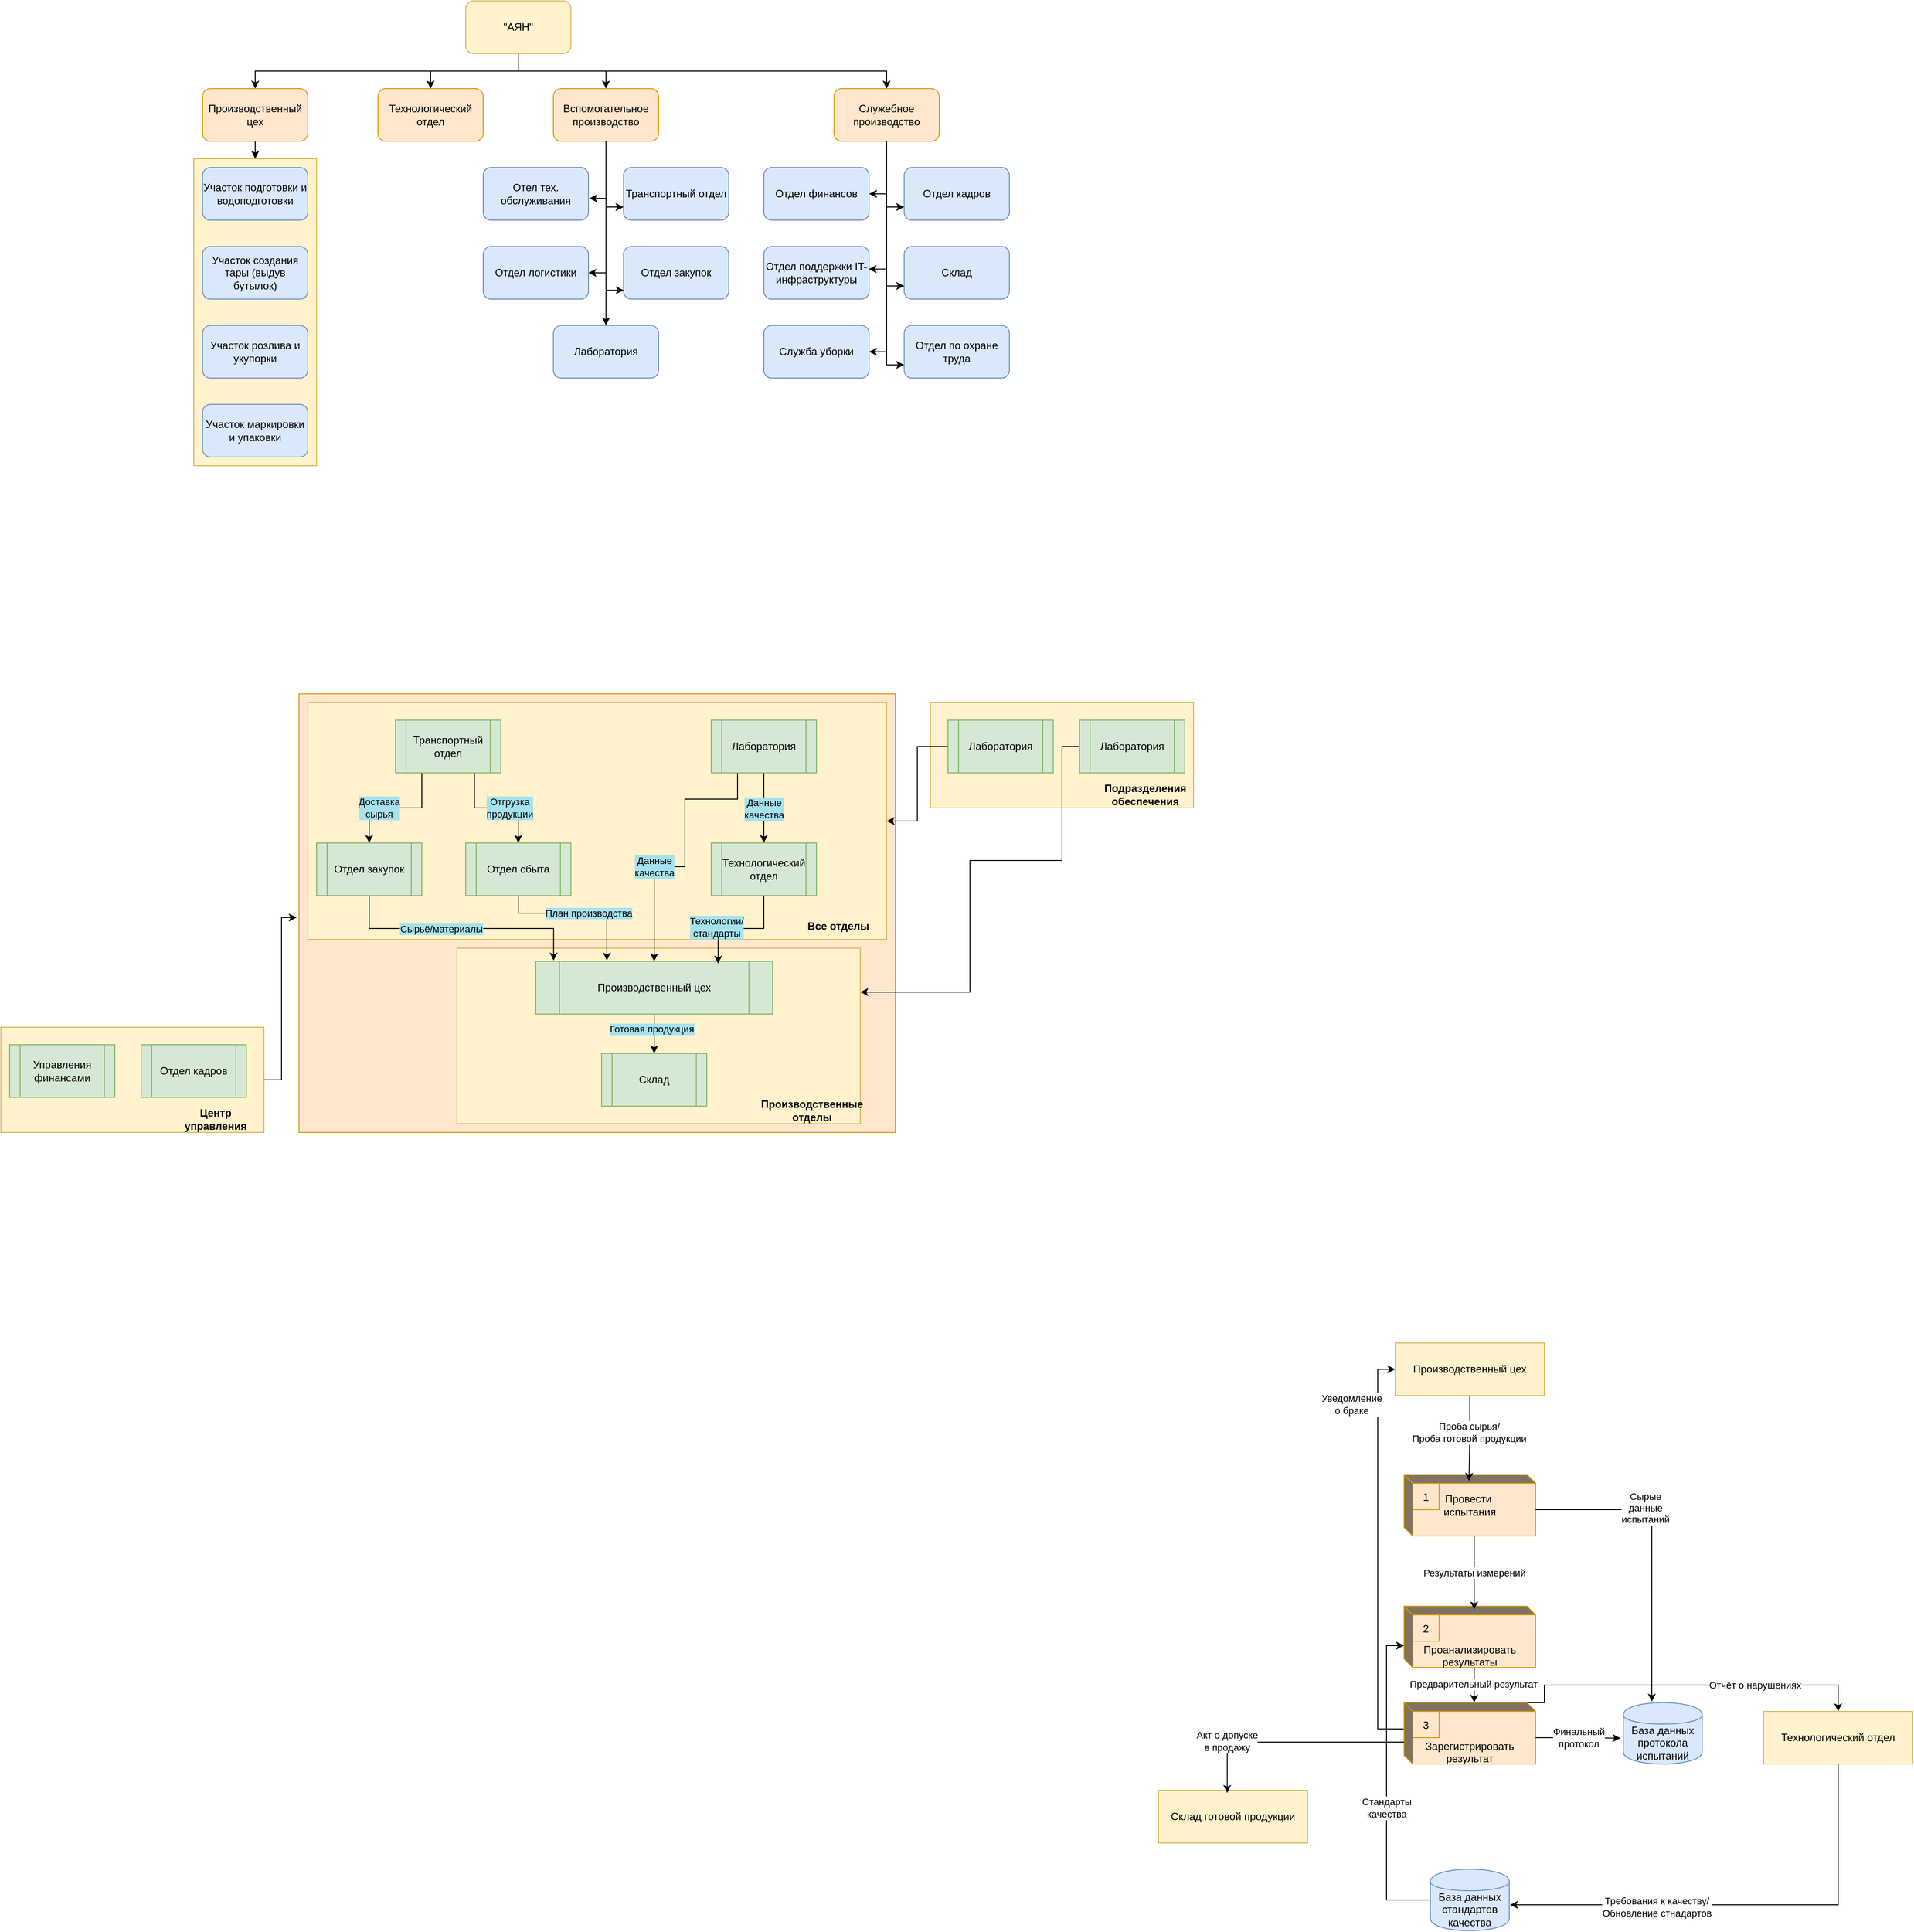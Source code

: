 <mxfile version="28.2.0">
  <diagram id="C5RBs43oDa-KdzZeNtuy" name="Page-1">
    <mxGraphModel dx="2205" dy="1965" grid="1" gridSize="10" guides="1" tooltips="1" connect="1" arrows="1" fold="1" page="1" pageScale="1" pageWidth="827" pageHeight="1169" math="0" shadow="0">
      <root>
        <mxCell id="WIyWlLk6GJQsqaUBKTNV-0" />
        <mxCell id="WIyWlLk6GJQsqaUBKTNV-1" parent="WIyWlLk6GJQsqaUBKTNV-0" />
        <mxCell id="Kz0ILVLRbBPBbnpEan82-95" value="" style="rounded=0;whiteSpace=wrap;html=1;fillColor=#fff2cc;strokeColor=#d6b656;" parent="WIyWlLk6GJQsqaUBKTNV-1" vertex="1">
          <mxGeometry x="-170" y="-390" width="140" height="350" as="geometry" />
        </mxCell>
        <mxCell id="Kz0ILVLRbBPBbnpEan82-2" value="" style="rounded=0;whiteSpace=wrap;html=1;fillColor=#ffe6cc;strokeColor=#d79b00;" parent="WIyWlLk6GJQsqaUBKTNV-1" vertex="1">
          <mxGeometry x="-50" y="220" width="680" height="500" as="geometry" />
        </mxCell>
        <mxCell id="Kz0ILVLRbBPBbnpEan82-27" value="" style="rounded=0;whiteSpace=wrap;html=1;fillColor=#fff2cc;strokeColor=#d6b656;" parent="WIyWlLk6GJQsqaUBKTNV-1" vertex="1">
          <mxGeometry x="130" y="510" width="460" height="200" as="geometry" />
        </mxCell>
        <mxCell id="Kz0ILVLRbBPBbnpEan82-26" value="" style="rounded=0;whiteSpace=wrap;html=1;fillColor=#fff2cc;strokeColor=#d6b656;" parent="WIyWlLk6GJQsqaUBKTNV-1" vertex="1">
          <mxGeometry x="-40" y="230" width="660" height="270" as="geometry" />
        </mxCell>
        <mxCell id="Kz0ILVLRbBPBbnpEan82-9" style="edgeStyle=orthogonalEdgeStyle;rounded=0;orthogonalLoop=1;jettySize=auto;html=1;exitX=0.25;exitY=1;exitDx=0;exitDy=0;" parent="WIyWlLk6GJQsqaUBKTNV-1" source="Kz0ILVLRbBPBbnpEan82-3" target="Kz0ILVLRbBPBbnpEan82-5" edge="1">
          <mxGeometry relative="1" as="geometry" />
        </mxCell>
        <mxCell id="Kz0ILVLRbBPBbnpEan82-11" value="Доставка&lt;div&gt;сырья&lt;/div&gt;" style="edgeLabel;html=1;align=center;verticalAlign=middle;resizable=0;points=[];labelBackgroundColor=light-dark(#a5e2ee, #ededed);" parent="Kz0ILVLRbBPBbnpEan82-9" vertex="1" connectable="0">
          <mxGeometry x="0.096" relative="1" as="geometry">
            <mxPoint x="-13" as="offset" />
          </mxGeometry>
        </mxCell>
        <mxCell id="Kz0ILVLRbBPBbnpEan82-10" style="edgeStyle=orthogonalEdgeStyle;rounded=0;orthogonalLoop=1;jettySize=auto;html=1;exitX=0.75;exitY=1;exitDx=0;exitDy=0;" parent="WIyWlLk6GJQsqaUBKTNV-1" source="Kz0ILVLRbBPBbnpEan82-3" target="Kz0ILVLRbBPBbnpEan82-6" edge="1">
          <mxGeometry relative="1" as="geometry" />
        </mxCell>
        <mxCell id="Kz0ILVLRbBPBbnpEan82-12" value="Отгрузка&lt;div&gt;продукции&lt;/div&gt;" style="edgeLabel;html=1;align=center;verticalAlign=middle;resizable=0;points=[];labelBackgroundColor=light-dark(#a5e2ee, #ededed);" parent="Kz0ILVLRbBPBbnpEan82-10" vertex="1" connectable="0">
          <mxGeometry x="-0.143" relative="1" as="geometry">
            <mxPoint x="24" as="offset" />
          </mxGeometry>
        </mxCell>
        <mxCell id="Kz0ILVLRbBPBbnpEan82-3" value="Транспортный отдел" style="shape=process;whiteSpace=wrap;html=1;backgroundOutline=1;fillColor=#d5e8d4;strokeColor=#82b366;" parent="WIyWlLk6GJQsqaUBKTNV-1" vertex="1">
          <mxGeometry x="60" y="250" width="120" height="60" as="geometry" />
        </mxCell>
        <mxCell id="Kz0ILVLRbBPBbnpEan82-13" style="edgeStyle=orthogonalEdgeStyle;rounded=0;orthogonalLoop=1;jettySize=auto;html=1;exitX=0.5;exitY=1;exitDx=0;exitDy=0;" parent="WIyWlLk6GJQsqaUBKTNV-1" source="Kz0ILVLRbBPBbnpEan82-4" target="Kz0ILVLRbBPBbnpEan82-7" edge="1">
          <mxGeometry relative="1" as="geometry" />
        </mxCell>
        <mxCell id="Kz0ILVLRbBPBbnpEan82-15" value="Данные&lt;div&gt;качества&lt;/div&gt;" style="edgeLabel;html=1;align=center;verticalAlign=middle;resizable=0;points=[];labelBackgroundColor=light-dark(#a5e2ee, #ededed);" parent="Kz0ILVLRbBPBbnpEan82-13" vertex="1" connectable="0">
          <mxGeometry x="0.007" relative="1" as="geometry">
            <mxPoint as="offset" />
          </mxGeometry>
        </mxCell>
        <mxCell id="Kz0ILVLRbBPBbnpEan82-14" style="edgeStyle=orthogonalEdgeStyle;rounded=0;orthogonalLoop=1;jettySize=auto;html=1;exitX=0.25;exitY=1;exitDx=0;exitDy=0;" parent="WIyWlLk6GJQsqaUBKTNV-1" source="Kz0ILVLRbBPBbnpEan82-4" target="Kz0ILVLRbBPBbnpEan82-8" edge="1">
          <mxGeometry relative="1" as="geometry">
            <Array as="points">
              <mxPoint x="450" y="340" />
              <mxPoint x="390" y="340" />
              <mxPoint x="390" y="417" />
              <mxPoint x="355" y="417" />
            </Array>
          </mxGeometry>
        </mxCell>
        <mxCell id="Kz0ILVLRbBPBbnpEan82-16" value="Данные&lt;div&gt;качества&lt;/div&gt;" style="edgeLabel;html=1;align=center;verticalAlign=middle;resizable=0;points=[];labelBackgroundColor=light-dark(#a5e2ee, #ededed);" parent="Kz0ILVLRbBPBbnpEan82-14" vertex="1" connectable="0">
          <mxGeometry x="0.304" relative="1" as="geometry">
            <mxPoint as="offset" />
          </mxGeometry>
        </mxCell>
        <mxCell id="Kz0ILVLRbBPBbnpEan82-4" value="Лаборатория" style="shape=process;whiteSpace=wrap;html=1;backgroundOutline=1;fillColor=#d5e8d4;strokeColor=#82b366;" parent="WIyWlLk6GJQsqaUBKTNV-1" vertex="1">
          <mxGeometry x="420" y="250" width="120" height="60" as="geometry" />
        </mxCell>
        <mxCell id="Kz0ILVLRbBPBbnpEan82-5" value="Отдел закупок" style="shape=process;whiteSpace=wrap;html=1;backgroundOutline=1;fillColor=#d5e8d4;strokeColor=#82b366;" parent="WIyWlLk6GJQsqaUBKTNV-1" vertex="1">
          <mxGeometry x="-30" y="390" width="120" height="60" as="geometry" />
        </mxCell>
        <mxCell id="Kz0ILVLRbBPBbnpEan82-6" value="Отдел сбыта" style="shape=process;whiteSpace=wrap;html=1;backgroundOutline=1;fillColor=#d5e8d4;strokeColor=#82b366;" parent="WIyWlLk6GJQsqaUBKTNV-1" vertex="1">
          <mxGeometry x="140" y="390" width="120" height="60" as="geometry" />
        </mxCell>
        <mxCell id="Kz0ILVLRbBPBbnpEan82-7" value="Технологический отдел" style="shape=process;whiteSpace=wrap;html=1;backgroundOutline=1;fillColor=#d5e8d4;strokeColor=#82b366;" parent="WIyWlLk6GJQsqaUBKTNV-1" vertex="1">
          <mxGeometry x="420" y="390" width="120" height="60" as="geometry" />
        </mxCell>
        <mxCell id="Kz0ILVLRbBPBbnpEan82-24" style="edgeStyle=orthogonalEdgeStyle;rounded=0;orthogonalLoop=1;jettySize=auto;html=1;exitX=0.5;exitY=1;exitDx=0;exitDy=0;entryX=0.5;entryY=0;entryDx=0;entryDy=0;" parent="WIyWlLk6GJQsqaUBKTNV-1" source="Kz0ILVLRbBPBbnpEan82-8" target="Kz0ILVLRbBPBbnpEan82-23" edge="1">
          <mxGeometry relative="1" as="geometry" />
        </mxCell>
        <mxCell id="Kz0ILVLRbBPBbnpEan82-25" value="Готовая продукция" style="edgeLabel;html=1;align=center;verticalAlign=middle;resizable=0;points=[];labelBackgroundColor=light-dark(#a5e2ee, #ededed);" parent="Kz0ILVLRbBPBbnpEan82-24" vertex="1" connectable="0">
          <mxGeometry x="-0.237" y="-3" relative="1" as="geometry">
            <mxPoint as="offset" />
          </mxGeometry>
        </mxCell>
        <mxCell id="Kz0ILVLRbBPBbnpEan82-8" value="Производственный цех" style="shape=process;whiteSpace=wrap;html=1;backgroundOutline=1;fillColor=#d5e8d4;strokeColor=#82b366;" parent="WIyWlLk6GJQsqaUBKTNV-1" vertex="1">
          <mxGeometry x="220" y="525" width="270" height="60" as="geometry" />
        </mxCell>
        <mxCell id="Kz0ILVLRbBPBbnpEan82-17" style="edgeStyle=orthogonalEdgeStyle;rounded=0;orthogonalLoop=1;jettySize=auto;html=1;exitX=0.5;exitY=1;exitDx=0;exitDy=0;entryX=0.77;entryY=0.042;entryDx=0;entryDy=0;entryPerimeter=0;" parent="WIyWlLk6GJQsqaUBKTNV-1" source="Kz0ILVLRbBPBbnpEan82-7" target="Kz0ILVLRbBPBbnpEan82-8" edge="1">
          <mxGeometry relative="1" as="geometry" />
        </mxCell>
        <mxCell id="Kz0ILVLRbBPBbnpEan82-18" value="Технологии/&lt;div&gt;стандарты&lt;/div&gt;" style="edgeLabel;html=1;align=center;verticalAlign=middle;resizable=0;points=[];labelBackgroundColor=light-dark(#a5e2ee, #ededed);" parent="Kz0ILVLRbBPBbnpEan82-17" vertex="1" connectable="0">
          <mxGeometry x="0.383" y="-3" relative="1" as="geometry">
            <mxPoint x="1" y="-2" as="offset" />
          </mxGeometry>
        </mxCell>
        <mxCell id="Kz0ILVLRbBPBbnpEan82-19" style="edgeStyle=orthogonalEdgeStyle;rounded=0;orthogonalLoop=1;jettySize=auto;html=1;exitX=0.5;exitY=1;exitDx=0;exitDy=0;entryX=0.075;entryY=-0.016;entryDx=0;entryDy=0;entryPerimeter=0;" parent="WIyWlLk6GJQsqaUBKTNV-1" source="Kz0ILVLRbBPBbnpEan82-5" target="Kz0ILVLRbBPBbnpEan82-8" edge="1">
          <mxGeometry relative="1" as="geometry" />
        </mxCell>
        <mxCell id="Kz0ILVLRbBPBbnpEan82-22" value="Сырьё/материалы" style="edgeLabel;html=1;align=center;verticalAlign=middle;resizable=0;points=[];labelBackgroundColor=light-dark(#a5e2ee, #ededed);" parent="Kz0ILVLRbBPBbnpEan82-19" vertex="1" connectable="0">
          <mxGeometry x="-0.16" relative="1" as="geometry">
            <mxPoint as="offset" />
          </mxGeometry>
        </mxCell>
        <mxCell id="Kz0ILVLRbBPBbnpEan82-20" style="edgeStyle=orthogonalEdgeStyle;rounded=0;orthogonalLoop=1;jettySize=auto;html=1;exitX=0.5;exitY=1;exitDx=0;exitDy=0;entryX=0.3;entryY=-0.016;entryDx=0;entryDy=0;entryPerimeter=0;" parent="WIyWlLk6GJQsqaUBKTNV-1" source="Kz0ILVLRbBPBbnpEan82-6" target="Kz0ILVLRbBPBbnpEan82-8" edge="1">
          <mxGeometry relative="1" as="geometry">
            <Array as="points">
              <mxPoint x="200" y="470" />
              <mxPoint x="301" y="470" />
            </Array>
          </mxGeometry>
        </mxCell>
        <mxCell id="Kz0ILVLRbBPBbnpEan82-21" value="План производства" style="edgeLabel;html=1;align=center;verticalAlign=middle;resizable=0;points=[];labelBackgroundColor=light-dark(#a5e2ee, #ededed);" parent="Kz0ILVLRbBPBbnpEan82-20" vertex="1" connectable="0">
          <mxGeometry x="-0.359" y="-1" relative="1" as="geometry">
            <mxPoint x="44" y="-1" as="offset" />
          </mxGeometry>
        </mxCell>
        <mxCell id="Kz0ILVLRbBPBbnpEan82-23" value="Склад" style="shape=process;whiteSpace=wrap;html=1;backgroundOutline=1;fillColor=#d5e8d4;strokeColor=#82b366;" parent="WIyWlLk6GJQsqaUBKTNV-1" vertex="1">
          <mxGeometry x="295" y="630" width="120" height="60" as="geometry" />
        </mxCell>
        <mxCell id="Kz0ILVLRbBPBbnpEan82-28" value="Производственные отделы" style="text;html=1;align=center;verticalAlign=middle;whiteSpace=wrap;rounded=0;fontStyle=1" parent="WIyWlLk6GJQsqaUBKTNV-1" vertex="1">
          <mxGeometry x="480" y="680" width="110" height="30" as="geometry" />
        </mxCell>
        <mxCell id="Kz0ILVLRbBPBbnpEan82-29" value="Все отделы" style="text;html=1;align=center;verticalAlign=middle;whiteSpace=wrap;rounded=0;fontStyle=1" parent="WIyWlLk6GJQsqaUBKTNV-1" vertex="1">
          <mxGeometry x="510" y="470" width="110" height="30" as="geometry" />
        </mxCell>
        <mxCell id="Kz0ILVLRbBPBbnpEan82-30" value="" style="rounded=0;whiteSpace=wrap;html=1;fillColor=#fff2cc;strokeColor=#d6b656;" parent="WIyWlLk6GJQsqaUBKTNV-1" vertex="1">
          <mxGeometry x="670" y="230" width="300" height="120" as="geometry" />
        </mxCell>
        <mxCell id="Kz0ILVLRbBPBbnpEan82-34" style="edgeStyle=orthogonalEdgeStyle;rounded=0;orthogonalLoop=1;jettySize=auto;html=1;exitX=0;exitY=0.5;exitDx=0;exitDy=0;" parent="WIyWlLk6GJQsqaUBKTNV-1" source="Kz0ILVLRbBPBbnpEan82-31" target="Kz0ILVLRbBPBbnpEan82-26" edge="1">
          <mxGeometry relative="1" as="geometry" />
        </mxCell>
        <mxCell id="Kz0ILVLRbBPBbnpEan82-31" value="Лаборатория" style="shape=process;whiteSpace=wrap;html=1;backgroundOutline=1;fillColor=#d5e8d4;strokeColor=#82b366;" parent="WIyWlLk6GJQsqaUBKTNV-1" vertex="1">
          <mxGeometry x="690" y="250" width="120" height="60" as="geometry" />
        </mxCell>
        <mxCell id="Kz0ILVLRbBPBbnpEan82-35" style="edgeStyle=orthogonalEdgeStyle;rounded=0;orthogonalLoop=1;jettySize=auto;html=1;exitX=0;exitY=0.5;exitDx=0;exitDy=0;entryX=1;entryY=0.25;entryDx=0;entryDy=0;" parent="WIyWlLk6GJQsqaUBKTNV-1" source="Kz0ILVLRbBPBbnpEan82-32" target="Kz0ILVLRbBPBbnpEan82-27" edge="1">
          <mxGeometry relative="1" as="geometry">
            <Array as="points">
              <mxPoint x="820" y="280" />
              <mxPoint x="820" y="410" />
              <mxPoint x="715" y="410" />
              <mxPoint x="715" y="560" />
            </Array>
          </mxGeometry>
        </mxCell>
        <mxCell id="Kz0ILVLRbBPBbnpEan82-32" value="Лаборатория" style="shape=process;whiteSpace=wrap;html=1;backgroundOutline=1;fillColor=#d5e8d4;strokeColor=#82b366;" parent="WIyWlLk6GJQsqaUBKTNV-1" vertex="1">
          <mxGeometry x="840" y="250" width="120" height="60" as="geometry" />
        </mxCell>
        <mxCell id="Kz0ILVLRbBPBbnpEan82-33" value="Подразделения обеспечения" style="text;html=1;align=center;verticalAlign=middle;whiteSpace=wrap;rounded=0;fontStyle=1" parent="WIyWlLk6GJQsqaUBKTNV-1" vertex="1">
          <mxGeometry x="860" y="320" width="110" height="30" as="geometry" />
        </mxCell>
        <mxCell id="Kz0ILVLRbBPBbnpEan82-36" value="" style="rounded=0;whiteSpace=wrap;html=1;fillColor=#fff2cc;strokeColor=#d6b656;" parent="WIyWlLk6GJQsqaUBKTNV-1" vertex="1">
          <mxGeometry x="-390" y="600" width="300" height="120" as="geometry" />
        </mxCell>
        <mxCell id="Kz0ILVLRbBPBbnpEan82-37" value="Управления финансами" style="shape=process;whiteSpace=wrap;html=1;backgroundOutline=1;fillColor=#d5e8d4;strokeColor=#82b366;" parent="WIyWlLk6GJQsqaUBKTNV-1" vertex="1">
          <mxGeometry x="-380" y="620" width="120" height="60" as="geometry" />
        </mxCell>
        <mxCell id="Kz0ILVLRbBPBbnpEan82-38" value="Отдел кадров" style="shape=process;whiteSpace=wrap;html=1;backgroundOutline=1;fillColor=#d5e8d4;strokeColor=#82b366;" parent="WIyWlLk6GJQsqaUBKTNV-1" vertex="1">
          <mxGeometry x="-230" y="620" width="120" height="60" as="geometry" />
        </mxCell>
        <mxCell id="Kz0ILVLRbBPBbnpEan82-39" value="Центр управления" style="text;html=1;align=center;verticalAlign=middle;whiteSpace=wrap;rounded=0;fontStyle=1" parent="WIyWlLk6GJQsqaUBKTNV-1" vertex="1">
          <mxGeometry x="-200" y="690" width="110" height="30" as="geometry" />
        </mxCell>
        <mxCell id="Kz0ILVLRbBPBbnpEan82-40" style="edgeStyle=orthogonalEdgeStyle;rounded=0;orthogonalLoop=1;jettySize=auto;html=1;exitX=1;exitY=0.5;exitDx=0;exitDy=0;entryX=-0.004;entryY=0.51;entryDx=0;entryDy=0;entryPerimeter=0;" parent="WIyWlLk6GJQsqaUBKTNV-1" source="Kz0ILVLRbBPBbnpEan82-36" target="Kz0ILVLRbBPBbnpEan82-2" edge="1">
          <mxGeometry relative="1" as="geometry" />
        </mxCell>
        <mxCell id="Kz0ILVLRbBPBbnpEan82-47" style="edgeStyle=orthogonalEdgeStyle;rounded=0;orthogonalLoop=1;jettySize=auto;html=1;exitX=0.5;exitY=1;exitDx=0;exitDy=0;entryX=0.5;entryY=0;entryDx=0;entryDy=0;" parent="WIyWlLk6GJQsqaUBKTNV-1" source="Kz0ILVLRbBPBbnpEan82-42" target="Kz0ILVLRbBPBbnpEan82-43" edge="1">
          <mxGeometry relative="1" as="geometry" />
        </mxCell>
        <mxCell id="Kz0ILVLRbBPBbnpEan82-48" style="edgeStyle=orthogonalEdgeStyle;rounded=0;orthogonalLoop=1;jettySize=auto;html=1;exitX=0.5;exitY=1;exitDx=0;exitDy=0;entryX=0.5;entryY=0;entryDx=0;entryDy=0;" parent="WIyWlLk6GJQsqaUBKTNV-1" source="Kz0ILVLRbBPBbnpEan82-42" target="Kz0ILVLRbBPBbnpEan82-44" edge="1">
          <mxGeometry relative="1" as="geometry" />
        </mxCell>
        <mxCell id="Kz0ILVLRbBPBbnpEan82-49" style="edgeStyle=orthogonalEdgeStyle;rounded=0;orthogonalLoop=1;jettySize=auto;html=1;exitX=0.5;exitY=1;exitDx=0;exitDy=0;" parent="WIyWlLk6GJQsqaUBKTNV-1" source="Kz0ILVLRbBPBbnpEan82-42" target="Kz0ILVLRbBPBbnpEan82-46" edge="1">
          <mxGeometry relative="1" as="geometry" />
        </mxCell>
        <mxCell id="Kz0ILVLRbBPBbnpEan82-50" style="edgeStyle=orthogonalEdgeStyle;rounded=0;orthogonalLoop=1;jettySize=auto;html=1;exitX=0.5;exitY=1;exitDx=0;exitDy=0;" parent="WIyWlLk6GJQsqaUBKTNV-1" source="Kz0ILVLRbBPBbnpEan82-42" target="Kz0ILVLRbBPBbnpEan82-45" edge="1">
          <mxGeometry relative="1" as="geometry" />
        </mxCell>
        <mxCell id="Kz0ILVLRbBPBbnpEan82-42" value="&quot;АЯН&quot;" style="rounded=1;whiteSpace=wrap;html=1;fillColor=#fff2cc;strokeColor=#d6b656;" parent="WIyWlLk6GJQsqaUBKTNV-1" vertex="1">
          <mxGeometry x="140" y="-570" width="120" height="60" as="geometry" />
        </mxCell>
        <mxCell id="Kz0ILVLRbBPBbnpEan82-96" style="edgeStyle=orthogonalEdgeStyle;rounded=0;orthogonalLoop=1;jettySize=auto;html=1;exitX=0.5;exitY=1;exitDx=0;exitDy=0;entryX=0.5;entryY=1;entryDx=0;entryDy=0;" parent="WIyWlLk6GJQsqaUBKTNV-1" source="Kz0ILVLRbBPBbnpEan82-43" target="Kz0ILVLRbBPBbnpEan82-43" edge="1">
          <mxGeometry relative="1" as="geometry" />
        </mxCell>
        <mxCell id="Kz0ILVLRbBPBbnpEan82-97" style="edgeStyle=orthogonalEdgeStyle;rounded=0;orthogonalLoop=1;jettySize=auto;html=1;exitX=0.5;exitY=1;exitDx=0;exitDy=0;entryX=0.5;entryY=0;entryDx=0;entryDy=0;" parent="WIyWlLk6GJQsqaUBKTNV-1" source="Kz0ILVLRbBPBbnpEan82-43" target="Kz0ILVLRbBPBbnpEan82-95" edge="1">
          <mxGeometry relative="1" as="geometry" />
        </mxCell>
        <mxCell id="Kz0ILVLRbBPBbnpEan82-43" value="Производственный цех" style="rounded=1;whiteSpace=wrap;html=1;fillColor=#ffe6cc;strokeColor=#d79b00;" parent="WIyWlLk6GJQsqaUBKTNV-1" vertex="1">
          <mxGeometry x="-160" y="-470" width="120" height="60" as="geometry" />
        </mxCell>
        <mxCell id="Kz0ILVLRbBPBbnpEan82-44" value="Технологический отдел" style="rounded=1;whiteSpace=wrap;html=1;fillColor=#ffe6cc;strokeColor=#d79b00;" parent="WIyWlLk6GJQsqaUBKTNV-1" vertex="1">
          <mxGeometry x="40" y="-470" width="120" height="60" as="geometry" />
        </mxCell>
        <mxCell id="Kz0ILVLRbBPBbnpEan82-56" style="edgeStyle=orthogonalEdgeStyle;rounded=0;orthogonalLoop=1;jettySize=auto;html=1;exitX=0.5;exitY=1;exitDx=0;exitDy=0;" parent="WIyWlLk6GJQsqaUBKTNV-1" source="Kz0ILVLRbBPBbnpEan82-45" target="Kz0ILVLRbBPBbnpEan82-55" edge="1">
          <mxGeometry relative="1" as="geometry" />
        </mxCell>
        <mxCell id="Kz0ILVLRbBPBbnpEan82-58" style="edgeStyle=orthogonalEdgeStyle;rounded=0;orthogonalLoop=1;jettySize=auto;html=1;exitX=0.5;exitY=1;exitDx=0;exitDy=0;entryX=0;entryY=0.75;entryDx=0;entryDy=0;" parent="WIyWlLk6GJQsqaUBKTNV-1" source="Kz0ILVLRbBPBbnpEan82-45" target="Kz0ILVLRbBPBbnpEan82-52" edge="1">
          <mxGeometry relative="1" as="geometry" />
        </mxCell>
        <mxCell id="Kz0ILVLRbBPBbnpEan82-59" style="edgeStyle=orthogonalEdgeStyle;rounded=0;orthogonalLoop=1;jettySize=auto;html=1;exitX=0.5;exitY=1;exitDx=0;exitDy=0;entryX=1;entryY=0.5;entryDx=0;entryDy=0;" parent="WIyWlLk6GJQsqaUBKTNV-1" source="Kz0ILVLRbBPBbnpEan82-45" target="Kz0ILVLRbBPBbnpEan82-54" edge="1">
          <mxGeometry relative="1" as="geometry" />
        </mxCell>
        <mxCell id="Kz0ILVLRbBPBbnpEan82-45" value="Вспомогательное производство" style="rounded=1;whiteSpace=wrap;html=1;fillColor=#ffe6cc;strokeColor=#d79b00;" parent="WIyWlLk6GJQsqaUBKTNV-1" vertex="1">
          <mxGeometry x="240" y="-470" width="120" height="60" as="geometry" />
        </mxCell>
        <mxCell id="Kz0ILVLRbBPBbnpEan82-74" style="edgeStyle=orthogonalEdgeStyle;rounded=0;orthogonalLoop=1;jettySize=auto;html=1;exitX=0.5;exitY=1;exitDx=0;exitDy=0;entryX=1;entryY=0.5;entryDx=0;entryDy=0;" parent="WIyWlLk6GJQsqaUBKTNV-1" source="Kz0ILVLRbBPBbnpEan82-46" target="Kz0ILVLRbBPBbnpEan82-66" edge="1">
          <mxGeometry relative="1" as="geometry" />
        </mxCell>
        <mxCell id="Kz0ILVLRbBPBbnpEan82-75" style="edgeStyle=orthogonalEdgeStyle;rounded=0;orthogonalLoop=1;jettySize=auto;html=1;exitX=0.5;exitY=1;exitDx=0;exitDy=0;entryX=0;entryY=0.75;entryDx=0;entryDy=0;" parent="WIyWlLk6GJQsqaUBKTNV-1" source="Kz0ILVLRbBPBbnpEan82-46" target="Kz0ILVLRbBPBbnpEan82-67" edge="1">
          <mxGeometry relative="1" as="geometry" />
        </mxCell>
        <mxCell id="Kz0ILVLRbBPBbnpEan82-77" style="edgeStyle=orthogonalEdgeStyle;rounded=0;orthogonalLoop=1;jettySize=auto;html=1;exitX=0.5;exitY=1;exitDx=0;exitDy=0;entryX=0;entryY=0.75;entryDx=0;entryDy=0;" parent="WIyWlLk6GJQsqaUBKTNV-1" source="Kz0ILVLRbBPBbnpEan82-46" target="Kz0ILVLRbBPBbnpEan82-68" edge="1">
          <mxGeometry relative="1" as="geometry" />
        </mxCell>
        <mxCell id="Kz0ILVLRbBPBbnpEan82-89" style="edgeStyle=orthogonalEdgeStyle;rounded=0;orthogonalLoop=1;jettySize=auto;html=1;exitX=0.5;exitY=1;exitDx=0;exitDy=0;entryX=1;entryY=0.5;entryDx=0;entryDy=0;" parent="WIyWlLk6GJQsqaUBKTNV-1" source="Kz0ILVLRbBPBbnpEan82-46" target="Kz0ILVLRbBPBbnpEan82-70" edge="1">
          <mxGeometry relative="1" as="geometry" />
        </mxCell>
        <mxCell id="Kz0ILVLRbBPBbnpEan82-90" style="edgeStyle=orthogonalEdgeStyle;rounded=0;orthogonalLoop=1;jettySize=auto;html=1;exitX=0.5;exitY=1;exitDx=0;exitDy=0;entryX=0;entryY=0.75;entryDx=0;entryDy=0;" parent="WIyWlLk6GJQsqaUBKTNV-1" source="Kz0ILVLRbBPBbnpEan82-46" target="Kz0ILVLRbBPBbnpEan82-88" edge="1">
          <mxGeometry relative="1" as="geometry" />
        </mxCell>
        <mxCell id="Kz0ILVLRbBPBbnpEan82-46" value="Служебное производство" style="rounded=1;whiteSpace=wrap;html=1;fillColor=#ffe6cc;strokeColor=#d79b00;" parent="WIyWlLk6GJQsqaUBKTNV-1" vertex="1">
          <mxGeometry x="560" y="-470" width="120" height="60" as="geometry" />
        </mxCell>
        <mxCell id="Kz0ILVLRbBPBbnpEan82-51" value="Отел тех. обслуживания" style="rounded=1;whiteSpace=wrap;html=1;fillColor=#dae8fc;strokeColor=#6c8ebf;" parent="WIyWlLk6GJQsqaUBKTNV-1" vertex="1">
          <mxGeometry x="160" y="-380" width="120" height="60" as="geometry" />
        </mxCell>
        <mxCell id="Kz0ILVLRbBPBbnpEan82-52" value="Транспортный отдел" style="rounded=1;whiteSpace=wrap;html=1;fillColor=#dae8fc;strokeColor=#6c8ebf;" parent="WIyWlLk6GJQsqaUBKTNV-1" vertex="1">
          <mxGeometry x="320" y="-380" width="120" height="60" as="geometry" />
        </mxCell>
        <mxCell id="Kz0ILVLRbBPBbnpEan82-53" value="Отдел закупок" style="rounded=1;whiteSpace=wrap;html=1;fillColor=#dae8fc;strokeColor=#6c8ebf;" parent="WIyWlLk6GJQsqaUBKTNV-1" vertex="1">
          <mxGeometry x="320" y="-290" width="120" height="60" as="geometry" />
        </mxCell>
        <mxCell id="Kz0ILVLRbBPBbnpEan82-54" value="Отдел логистики" style="rounded=1;whiteSpace=wrap;html=1;fillColor=#dae8fc;strokeColor=#6c8ebf;" parent="WIyWlLk6GJQsqaUBKTNV-1" vertex="1">
          <mxGeometry x="160" y="-290" width="120" height="60" as="geometry" />
        </mxCell>
        <mxCell id="Kz0ILVLRbBPBbnpEan82-55" value="Лаборатория" style="rounded=1;whiteSpace=wrap;html=1;fillColor=#dae8fc;strokeColor=#6c8ebf;" parent="WIyWlLk6GJQsqaUBKTNV-1" vertex="1">
          <mxGeometry x="240" y="-200" width="120" height="60" as="geometry" />
        </mxCell>
        <mxCell id="Kz0ILVLRbBPBbnpEan82-57" style="edgeStyle=orthogonalEdgeStyle;rounded=0;orthogonalLoop=1;jettySize=auto;html=1;exitX=0.5;exitY=1;exitDx=0;exitDy=0;entryX=1.008;entryY=0.585;entryDx=0;entryDy=0;entryPerimeter=0;" parent="WIyWlLk6GJQsqaUBKTNV-1" source="Kz0ILVLRbBPBbnpEan82-45" target="Kz0ILVLRbBPBbnpEan82-51" edge="1">
          <mxGeometry relative="1" as="geometry" />
        </mxCell>
        <mxCell id="Kz0ILVLRbBPBbnpEan82-60" style="edgeStyle=orthogonalEdgeStyle;rounded=0;orthogonalLoop=1;jettySize=auto;html=1;exitX=0.5;exitY=1;exitDx=0;exitDy=0;entryX=0.002;entryY=0.832;entryDx=0;entryDy=0;entryPerimeter=0;" parent="WIyWlLk6GJQsqaUBKTNV-1" source="Kz0ILVLRbBPBbnpEan82-45" target="Kz0ILVLRbBPBbnpEan82-53" edge="1">
          <mxGeometry relative="1" as="geometry" />
        </mxCell>
        <mxCell id="Kz0ILVLRbBPBbnpEan82-66" value="Отдел финансов" style="rounded=1;whiteSpace=wrap;html=1;fillColor=#dae8fc;strokeColor=#6c8ebf;" parent="WIyWlLk6GJQsqaUBKTNV-1" vertex="1">
          <mxGeometry x="480" y="-380" width="120" height="60" as="geometry" />
        </mxCell>
        <mxCell id="Kz0ILVLRbBPBbnpEan82-67" value="Отдел кадров" style="rounded=1;whiteSpace=wrap;html=1;fillColor=#dae8fc;strokeColor=#6c8ebf;" parent="WIyWlLk6GJQsqaUBKTNV-1" vertex="1">
          <mxGeometry x="640" y="-380" width="120" height="60" as="geometry" />
        </mxCell>
        <mxCell id="Kz0ILVLRbBPBbnpEan82-68" value="Склад" style="rounded=1;whiteSpace=wrap;html=1;fillColor=#dae8fc;strokeColor=#6c8ebf;" parent="WIyWlLk6GJQsqaUBKTNV-1" vertex="1">
          <mxGeometry x="640" y="-290" width="120" height="60" as="geometry" />
        </mxCell>
        <mxCell id="Kz0ILVLRbBPBbnpEan82-69" value="Отдел поддержки IT-инфраструктуры" style="rounded=1;whiteSpace=wrap;html=1;fillColor=#dae8fc;strokeColor=#6c8ebf;" parent="WIyWlLk6GJQsqaUBKTNV-1" vertex="1">
          <mxGeometry x="480" y="-290" width="120" height="60" as="geometry" />
        </mxCell>
        <mxCell id="Kz0ILVLRbBPBbnpEan82-70" value="Служба уборки" style="rounded=1;whiteSpace=wrap;html=1;fillColor=#dae8fc;strokeColor=#6c8ebf;" parent="WIyWlLk6GJQsqaUBKTNV-1" vertex="1">
          <mxGeometry x="480" y="-200" width="120" height="60" as="geometry" />
        </mxCell>
        <mxCell id="Kz0ILVLRbBPBbnpEan82-76" style="edgeStyle=orthogonalEdgeStyle;rounded=0;orthogonalLoop=1;jettySize=auto;html=1;exitX=0.5;exitY=1;exitDx=0;exitDy=0;entryX=0.996;entryY=0.43;entryDx=0;entryDy=0;entryPerimeter=0;" parent="WIyWlLk6GJQsqaUBKTNV-1" source="Kz0ILVLRbBPBbnpEan82-46" target="Kz0ILVLRbBPBbnpEan82-69" edge="1">
          <mxGeometry relative="1" as="geometry" />
        </mxCell>
        <mxCell id="Kz0ILVLRbBPBbnpEan82-88" value="Отдел по охране труда" style="rounded=1;whiteSpace=wrap;html=1;fillColor=#dae8fc;strokeColor=#6c8ebf;" parent="WIyWlLk6GJQsqaUBKTNV-1" vertex="1">
          <mxGeometry x="640" y="-200" width="120" height="60" as="geometry" />
        </mxCell>
        <mxCell id="Kz0ILVLRbBPBbnpEan82-91" value="Участок подготовки и водоподготовки" style="rounded=1;whiteSpace=wrap;html=1;fillColor=#dae8fc;strokeColor=#6c8ebf;" parent="WIyWlLk6GJQsqaUBKTNV-1" vertex="1">
          <mxGeometry x="-160" y="-380" width="120" height="60" as="geometry" />
        </mxCell>
        <mxCell id="Kz0ILVLRbBPBbnpEan82-92" value="Участок создания тары (выдув бутылок)" style="rounded=1;whiteSpace=wrap;html=1;fillColor=#dae8fc;strokeColor=#6c8ebf;" parent="WIyWlLk6GJQsqaUBKTNV-1" vertex="1">
          <mxGeometry x="-160" y="-290" width="120" height="60" as="geometry" />
        </mxCell>
        <mxCell id="Kz0ILVLRbBPBbnpEan82-93" value="Участок маркировки и упаковки" style="rounded=1;whiteSpace=wrap;html=1;fillColor=#dae8fc;strokeColor=#6c8ebf;" parent="WIyWlLk6GJQsqaUBKTNV-1" vertex="1">
          <mxGeometry x="-160" y="-110" width="120" height="60" as="geometry" />
        </mxCell>
        <mxCell id="Kz0ILVLRbBPBbnpEan82-94" value="Участок розлива и укупорки" style="rounded=1;whiteSpace=wrap;html=1;fillColor=#dae8fc;strokeColor=#6c8ebf;" parent="WIyWlLk6GJQsqaUBKTNV-1" vertex="1">
          <mxGeometry x="-160" y="-200" width="120" height="60" as="geometry" />
        </mxCell>
        <mxCell id="m-dbjvyVrqkAvfIUvC8t-2" value="Производственный цех" style="rounded=0;whiteSpace=wrap;html=1;fillColor=#fff2cc;strokeColor=#d6b656;" vertex="1" parent="WIyWlLk6GJQsqaUBKTNV-1">
          <mxGeometry x="1200" y="960" width="170" height="60" as="geometry" />
        </mxCell>
        <mxCell id="m-dbjvyVrqkAvfIUvC8t-6" value="Провести&amp;nbsp;&lt;div&gt;испытания&lt;/div&gt;" style="html=1;dashed=0;whiteSpace=wrap;shape=mxgraph.dfd.externalEntity;fillColor=#ffe6cc;strokeColor=#d79b00;" vertex="1" parent="WIyWlLk6GJQsqaUBKTNV-1">
          <mxGeometry x="1210" y="1110" width="150" height="70" as="geometry" />
        </mxCell>
        <mxCell id="m-dbjvyVrqkAvfIUvC8t-7" value="1" style="autosize=1;part=1;resizable=0;strokeColor=inherit;fillColor=inherit;gradientColor=inherit;" vertex="1" parent="m-dbjvyVrqkAvfIUvC8t-6">
          <mxGeometry width="30" height="30" relative="1" as="geometry">
            <mxPoint x="10" y="10" as="offset" />
          </mxGeometry>
        </mxCell>
        <mxCell id="m-dbjvyVrqkAvfIUvC8t-8" value="&lt;div&gt;&lt;br&gt;&lt;/div&gt;&lt;div&gt;&lt;br&gt;&lt;/div&gt;&lt;div&gt;&lt;br&gt;&lt;/div&gt;Проанализировать результаты" style="html=1;dashed=0;whiteSpace=wrap;shape=mxgraph.dfd.externalEntity;fillColor=#ffe6cc;strokeColor=#d79b00;" vertex="1" parent="WIyWlLk6GJQsqaUBKTNV-1">
          <mxGeometry x="1210" y="1260" width="150" height="70" as="geometry" />
        </mxCell>
        <mxCell id="m-dbjvyVrqkAvfIUvC8t-9" value="2" style="autosize=1;part=1;resizable=0;strokeColor=inherit;fillColor=inherit;gradientColor=inherit;" vertex="1" parent="m-dbjvyVrqkAvfIUvC8t-8">
          <mxGeometry width="30" height="30" relative="1" as="geometry">
            <mxPoint x="10" y="10" as="offset" />
          </mxGeometry>
        </mxCell>
        <mxCell id="m-dbjvyVrqkAvfIUvC8t-21" style="edgeStyle=orthogonalEdgeStyle;rounded=0;orthogonalLoop=1;jettySize=auto;html=1;exitX=0;exitY=0;exitDx=0;exitDy=30;exitPerimeter=0;entryX=0;entryY=0.5;entryDx=0;entryDy=0;" edge="1" parent="WIyWlLk6GJQsqaUBKTNV-1" source="m-dbjvyVrqkAvfIUvC8t-10" target="m-dbjvyVrqkAvfIUvC8t-2">
          <mxGeometry relative="1" as="geometry" />
        </mxCell>
        <mxCell id="m-dbjvyVrqkAvfIUvC8t-22" value="Уведомление&lt;div&gt;о браке&lt;/div&gt;" style="edgeLabel;html=1;align=center;verticalAlign=middle;resizable=0;points=[];" vertex="1" connectable="0" parent="m-dbjvyVrqkAvfIUvC8t-21">
          <mxGeometry x="0.788" y="3" relative="1" as="geometry">
            <mxPoint x="-27" y="11" as="offset" />
          </mxGeometry>
        </mxCell>
        <mxCell id="m-dbjvyVrqkAvfIUvC8t-31" style="edgeStyle=orthogonalEdgeStyle;rounded=0;orthogonalLoop=1;jettySize=auto;html=1;exitX=0;exitY=0;exitDx=140;exitDy=0;exitPerimeter=0;entryX=0.5;entryY=0;entryDx=0;entryDy=0;" edge="1" parent="WIyWlLk6GJQsqaUBKTNV-1" source="m-dbjvyVrqkAvfIUvC8t-10" target="m-dbjvyVrqkAvfIUvC8t-15">
          <mxGeometry relative="1" as="geometry">
            <Array as="points">
              <mxPoint x="1370" y="1370" />
              <mxPoint x="1370" y="1350" />
              <mxPoint x="1705" y="1350" />
            </Array>
          </mxGeometry>
        </mxCell>
        <mxCell id="m-dbjvyVrqkAvfIUvC8t-32" value="Отчёт о нарушениях" style="edgeLabel;html=1;align=center;verticalAlign=middle;resizable=0;points=[];" vertex="1" connectable="0" parent="m-dbjvyVrqkAvfIUvC8t-31">
          <mxGeometry x="0.181" relative="1" as="geometry">
            <mxPoint x="41" as="offset" />
          </mxGeometry>
        </mxCell>
        <mxCell id="m-dbjvyVrqkAvfIUvC8t-10" value="&lt;div&gt;&lt;br&gt;&lt;/div&gt;&lt;div&gt;&lt;br&gt;&lt;/div&gt;&lt;div&gt;&lt;br&gt;&lt;/div&gt;Зарегистрировать результат" style="html=1;dashed=0;whiteSpace=wrap;shape=mxgraph.dfd.externalEntity;fillColor=#ffe6cc;strokeColor=#d79b00;" vertex="1" parent="WIyWlLk6GJQsqaUBKTNV-1">
          <mxGeometry x="1210" y="1370" width="150" height="70" as="geometry" />
        </mxCell>
        <mxCell id="m-dbjvyVrqkAvfIUvC8t-11" value="3" style="autosize=1;part=1;resizable=0;strokeColor=inherit;fillColor=inherit;gradientColor=inherit;" vertex="1" parent="m-dbjvyVrqkAvfIUvC8t-10">
          <mxGeometry width="30" height="30" relative="1" as="geometry">
            <mxPoint x="10" y="10" as="offset" />
          </mxGeometry>
        </mxCell>
        <mxCell id="m-dbjvyVrqkAvfIUvC8t-12" value="База данных протокола испытаний" style="shape=cylinder;whiteSpace=wrap;html=1;boundedLbl=1;backgroundOutline=1;fillColor=#dae8fc;strokeColor=#6c8ebf;" vertex="1" parent="WIyWlLk6GJQsqaUBKTNV-1">
          <mxGeometry x="1460" y="1370" width="90" height="70" as="geometry" />
        </mxCell>
        <mxCell id="m-dbjvyVrqkAvfIUvC8t-14" value="Склад готовой продукции" style="rounded=0;whiteSpace=wrap;html=1;fillColor=#fff2cc;strokeColor=#d6b656;" vertex="1" parent="WIyWlLk6GJQsqaUBKTNV-1">
          <mxGeometry x="930" y="1470" width="170" height="60" as="geometry" />
        </mxCell>
        <mxCell id="m-dbjvyVrqkAvfIUvC8t-15" value="Технологический отдел" style="rounded=0;whiteSpace=wrap;html=1;fillColor=#fff2cc;strokeColor=#d6b656;" vertex="1" parent="WIyWlLk6GJQsqaUBKTNV-1">
          <mxGeometry x="1620" y="1380" width="170" height="60" as="geometry" />
        </mxCell>
        <mxCell id="m-dbjvyVrqkAvfIUvC8t-16" value="База данных стандартов качества" style="shape=cylinder;whiteSpace=wrap;html=1;boundedLbl=1;backgroundOutline=1;fillColor=#dae8fc;strokeColor=#6c8ebf;" vertex="1" parent="WIyWlLk6GJQsqaUBKTNV-1">
          <mxGeometry x="1240" y="1560" width="90" height="70" as="geometry" />
        </mxCell>
        <mxCell id="m-dbjvyVrqkAvfIUvC8t-17" style="edgeStyle=orthogonalEdgeStyle;rounded=0;orthogonalLoop=1;jettySize=auto;html=1;exitX=0.5;exitY=1;exitDx=0;exitDy=0;entryX=0.494;entryY=0.102;entryDx=0;entryDy=0;entryPerimeter=0;" edge="1" parent="WIyWlLk6GJQsqaUBKTNV-1" source="m-dbjvyVrqkAvfIUvC8t-2" target="m-dbjvyVrqkAvfIUvC8t-6">
          <mxGeometry relative="1" as="geometry" />
        </mxCell>
        <mxCell id="m-dbjvyVrqkAvfIUvC8t-18" value="Проба сырья/&lt;div&gt;Проба готовой продукции&lt;/div&gt;" style="edgeLabel;html=1;align=center;verticalAlign=middle;resizable=0;points=[];" vertex="1" connectable="0" parent="m-dbjvyVrqkAvfIUvC8t-17">
          <mxGeometry x="-0.157" y="-1" relative="1" as="geometry">
            <mxPoint as="offset" />
          </mxGeometry>
        </mxCell>
        <mxCell id="m-dbjvyVrqkAvfIUvC8t-19" style="edgeStyle=orthogonalEdgeStyle;rounded=0;orthogonalLoop=1;jettySize=auto;html=1;exitX=0;exitY=0;exitDx=80;exitDy=70;exitPerimeter=0;entryX=0.533;entryY=0.055;entryDx=0;entryDy=0;entryPerimeter=0;" edge="1" parent="WIyWlLk6GJQsqaUBKTNV-1" source="m-dbjvyVrqkAvfIUvC8t-6" target="m-dbjvyVrqkAvfIUvC8t-8">
          <mxGeometry relative="1" as="geometry" />
        </mxCell>
        <mxCell id="m-dbjvyVrqkAvfIUvC8t-20" value="Результаты измерений" style="edgeLabel;html=1;align=center;verticalAlign=middle;resizable=0;points=[];" vertex="1" connectable="0" parent="m-dbjvyVrqkAvfIUvC8t-19">
          <mxGeometry x="-0.014" relative="1" as="geometry">
            <mxPoint as="offset" />
          </mxGeometry>
        </mxCell>
        <mxCell id="m-dbjvyVrqkAvfIUvC8t-23" style="edgeStyle=orthogonalEdgeStyle;rounded=0;orthogonalLoop=1;jettySize=auto;html=1;exitX=0;exitY=0;exitDx=80;exitDy=70;exitPerimeter=0;entryX=0.533;entryY=0;entryDx=0;entryDy=0;entryPerimeter=0;" edge="1" parent="WIyWlLk6GJQsqaUBKTNV-1" source="m-dbjvyVrqkAvfIUvC8t-8" target="m-dbjvyVrqkAvfIUvC8t-10">
          <mxGeometry relative="1" as="geometry" />
        </mxCell>
        <mxCell id="m-dbjvyVrqkAvfIUvC8t-24" value="Предварительный результат" style="edgeLabel;html=1;align=center;verticalAlign=middle;resizable=0;points=[];" vertex="1" connectable="0" parent="m-dbjvyVrqkAvfIUvC8t-23">
          <mxGeometry x="-0.058" y="-1" relative="1" as="geometry">
            <mxPoint as="offset" />
          </mxGeometry>
        </mxCell>
        <mxCell id="m-dbjvyVrqkAvfIUvC8t-25" style="edgeStyle=orthogonalEdgeStyle;rounded=0;orthogonalLoop=1;jettySize=auto;html=1;exitX=0;exitY=0;exitDx=0;exitDy=45;exitPerimeter=0;entryX=0.461;entryY=0.05;entryDx=0;entryDy=0;entryPerimeter=0;" edge="1" parent="WIyWlLk6GJQsqaUBKTNV-1" source="m-dbjvyVrqkAvfIUvC8t-10" target="m-dbjvyVrqkAvfIUvC8t-14">
          <mxGeometry relative="1" as="geometry" />
        </mxCell>
        <mxCell id="m-dbjvyVrqkAvfIUvC8t-26" value="Акт о допуске&lt;div&gt;в продажу&lt;/div&gt;" style="edgeLabel;html=1;align=center;verticalAlign=middle;resizable=0;points=[];" vertex="1" connectable="0" parent="m-dbjvyVrqkAvfIUvC8t-25">
          <mxGeometry x="0.553" y="-1" relative="1" as="geometry">
            <mxPoint y="-1" as="offset" />
          </mxGeometry>
        </mxCell>
        <mxCell id="m-dbjvyVrqkAvfIUvC8t-27" style="edgeStyle=orthogonalEdgeStyle;rounded=0;orthogonalLoop=1;jettySize=auto;html=1;exitX=0;exitY=0;exitDx=150;exitDy=40;exitPerimeter=0;entryX=-0.037;entryY=0.579;entryDx=0;entryDy=0;entryPerimeter=0;" edge="1" parent="WIyWlLk6GJQsqaUBKTNV-1" source="m-dbjvyVrqkAvfIUvC8t-10" target="m-dbjvyVrqkAvfIUvC8t-12">
          <mxGeometry relative="1" as="geometry" />
        </mxCell>
        <mxCell id="m-dbjvyVrqkAvfIUvC8t-28" value="Финальный&lt;div&gt;протокол&lt;/div&gt;" style="edgeLabel;html=1;align=center;verticalAlign=middle;resizable=0;points=[];" vertex="1" connectable="0" parent="m-dbjvyVrqkAvfIUvC8t-27">
          <mxGeometry x="0.012" relative="1" as="geometry">
            <mxPoint as="offset" />
          </mxGeometry>
        </mxCell>
        <mxCell id="m-dbjvyVrqkAvfIUvC8t-29" style="edgeStyle=orthogonalEdgeStyle;rounded=0;orthogonalLoop=1;jettySize=auto;html=1;exitX=0;exitY=0;exitDx=150;exitDy=40;exitPerimeter=0;entryX=0.361;entryY=-0.017;entryDx=0;entryDy=0;entryPerimeter=0;" edge="1" parent="WIyWlLk6GJQsqaUBKTNV-1" source="m-dbjvyVrqkAvfIUvC8t-6" target="m-dbjvyVrqkAvfIUvC8t-12">
          <mxGeometry relative="1" as="geometry" />
        </mxCell>
        <mxCell id="m-dbjvyVrqkAvfIUvC8t-30" value="Сырые&lt;div&gt;данные&lt;/div&gt;&lt;div&gt;&lt;span style=&quot;background-color: light-dark(#ffffff, var(--ge-dark-color, #121212)); color: light-dark(rgb(0, 0, 0), rgb(255, 255, 255));&quot;&gt;испытаний&lt;/span&gt;&lt;/div&gt;" style="edgeLabel;html=1;align=center;verticalAlign=middle;resizable=0;points=[];" vertex="1" connectable="0" parent="m-dbjvyVrqkAvfIUvC8t-29">
          <mxGeometry x="-0.288" y="2" relative="1" as="geometry">
            <mxPoint as="offset" />
          </mxGeometry>
        </mxCell>
        <mxCell id="m-dbjvyVrqkAvfIUvC8t-33" style="edgeStyle=orthogonalEdgeStyle;rounded=0;orthogonalLoop=1;jettySize=auto;html=1;exitX=0.5;exitY=1;exitDx=0;exitDy=0;entryX=1.009;entryY=0.579;entryDx=0;entryDy=0;entryPerimeter=0;" edge="1" parent="WIyWlLk6GJQsqaUBKTNV-1" source="m-dbjvyVrqkAvfIUvC8t-15" target="m-dbjvyVrqkAvfIUvC8t-16">
          <mxGeometry relative="1" as="geometry" />
        </mxCell>
        <mxCell id="m-dbjvyVrqkAvfIUvC8t-34" value="Требования к качеству/&lt;div&gt;Обновление стнадартов&lt;/div&gt;" style="edgeLabel;html=1;align=center;verticalAlign=middle;resizable=0;points=[];" vertex="1" connectable="0" parent="m-dbjvyVrqkAvfIUvC8t-33">
          <mxGeometry x="0.377" y="2" relative="1" as="geometry">
            <mxPoint as="offset" />
          </mxGeometry>
        </mxCell>
        <mxCell id="m-dbjvyVrqkAvfIUvC8t-35" style="edgeStyle=orthogonalEdgeStyle;rounded=0;orthogonalLoop=1;jettySize=auto;html=1;exitX=0;exitY=0.5;exitDx=0;exitDy=0;entryX=0;entryY=0;entryDx=0;entryDy=45;entryPerimeter=0;" edge="1" parent="WIyWlLk6GJQsqaUBKTNV-1" source="m-dbjvyVrqkAvfIUvC8t-16" target="m-dbjvyVrqkAvfIUvC8t-8">
          <mxGeometry relative="1" as="geometry" />
        </mxCell>
        <mxCell id="m-dbjvyVrqkAvfIUvC8t-36" value="Стандарты&lt;div&gt;качества&lt;/div&gt;" style="edgeLabel;html=1;align=center;verticalAlign=middle;resizable=0;points=[];" vertex="1" connectable="0" parent="m-dbjvyVrqkAvfIUvC8t-35">
          <mxGeometry x="-0.003" relative="1" as="geometry">
            <mxPoint y="24" as="offset" />
          </mxGeometry>
        </mxCell>
      </root>
    </mxGraphModel>
  </diagram>
</mxfile>
